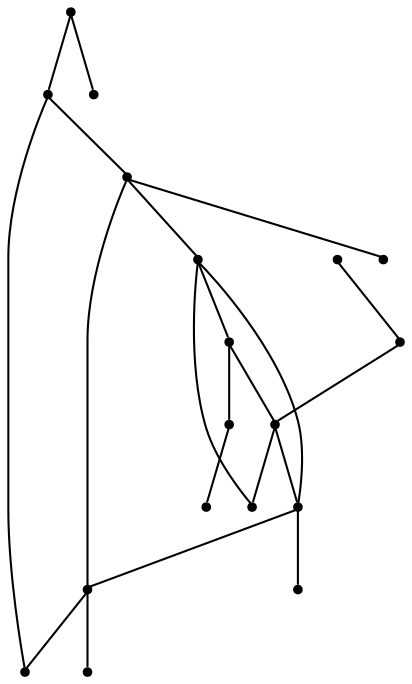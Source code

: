 graph {
  node [shape=point,comment="{\"directed\":false,\"doi\":\"10.1007/11618058_39\",\"figure\":\"5\"}"]

  v0 [pos="1143.6001998546512,1740.254211425782"]
  v1 [pos="1068.586246366279,1777.754211425782"]
  v2 [pos="1218.6141533430232,1702.754211425782"]
  v3 [pos="993.572292877907,1740.254211425782"]
  v4 [pos="1068.5862463662788,1890.254211425782"]
  v5 [pos="881.0513626453488,1740.254211425782"]
  v6 [pos="993.5722928779069,1665.2542114257822"]
  v7 [pos="993.572292877907,1965.254211425782"]
  v8 [pos="993.5722928779069,2040.254211425782"]
  v9 [pos="731.0234556686047,1815.254211425782"]
  v10 [pos="881.0513626453488,1965.254211425782"]
  v11 [pos="881.0513626453488,2040.254211425782"]
  v12 [pos="843.5443859011629,1852.754211425782"]
  v13 [pos="768.5304324127907,1927.754211425782"]
  v14 [pos="712.2699672965116,1984.004211425782"]
  v15 [pos="656.0095021802326,2040.254211425782"]
  v16 [pos="656.0095021802325,1777.754211425782"]
  v17 [pos="580.9955486918604,1740.254211425782"]

  v0 -- v1 [id="-1",pos="1143.6001998546512,1740.254211425782 1068.586246366279,1777.754211425782 1068.586246366279,1777.754211425782 1068.586246366279,1777.754211425782"]
  v15 -- v14 [id="-2",pos="656.0095021802326,2040.254211425782 712.2699672965116,1984.004211425782 712.2699672965116,1984.004211425782 712.2699672965116,1984.004211425782"]
  v14 -- v13 [id="-3",pos="712.2699672965116,1984.004211425782 768.5304324127907,1927.754211425782 768.5304324127907,1927.754211425782 768.5304324127907,1927.754211425782"]
  v9 -- v16 [id="-4",pos="731.0234556686047,1815.254211425782 656.0095021802325,1777.754211425782 656.0095021802325,1777.754211425782 656.0095021802325,1777.754211425782"]
  v16 -- v17 [id="-5",pos="656.0095021802325,1777.754211425782 580.9955486918604,1740.254211425782 580.9955486918604,1740.254211425782 580.9955486918604,1740.254211425782"]
  v9 -- v13 [id="-6",pos="731.0234556686047,1815.254211425782 768.5304324127907,1927.754211425782 768.5304324127907,1927.754211425782 768.5304324127907,1927.754211425782"]
  v13 -- v12 [id="-9",pos="768.5304324127907,1927.754211425782 843.5443859011629,1852.754211425782 843.5443859011629,1852.754211425782 843.5443859011629,1852.754211425782"]
  v13 -- v10 [id="-10",pos="768.5304324127907,1927.754211425782 881.0513626453488,1965.254211425782 881.0513626453488,1965.254211425782 881.0513626453488,1965.254211425782"]
  v12 -- v5 [id="-14",pos="843.5443859011629,1852.754211425782 881.0513626453488,1740.254211425782 881.0513626453488,1740.254211425782 881.0513626453488,1740.254211425782"]
  v10 -- v11 [id="-15",pos="881.0513626453488,1965.254211425782 881.0513626453488,2040.254211425782 881.0513626453488,2040.254211425782 881.0513626453488,2040.254211425782"]
  v10 -- v7 [id="-16",pos="881.0513626453488,1965.254211425782 993.572292877907,1965.254211425782 993.572292877907,1965.254211425782 993.572292877907,1965.254211425782"]
  v5 -- v9 [id="-18",pos="881.0513626453488,1740.254211425782 731.0234556686047,1815.254211425782 731.0234556686047,1815.254211425782 731.0234556686047,1815.254211425782"]
  v5 -- v10 [id="-19",pos="881.0513626453488,1740.254211425782 881.0513626453488,1965.254211425782 881.0513626453488,1965.254211425782 881.0513626453488,1965.254211425782"]
  v7 -- v4 [id="-21",pos="993.572292877907,1965.254211425782 1068.5862463662788,1890.254211425782 1068.5862463662788,1890.254211425782 1068.5862463662788,1890.254211425782"]
  v7 -- v3 [id="-22",pos="993.572292877907,1965.254211425782 993.572292877907,1740.254211425782 993.572292877907,1740.254211425782 993.572292877907,1740.254211425782"]
  v7 -- v8 [id="-23",pos="993.572292877907,1965.254211425782 993.5722928779069,2040.254211425782 993.5722928779069,2040.254211425782 993.5722928779069,2040.254211425782"]
  v3 -- v6 [id="-25",pos="993.572292877907,1740.254211425782 993.5722928779069,1665.2542114257822 993.5722928779069,1665.2542114257822 993.5722928779069,1665.2542114257822"]
  v3 -- v5 [id="-26",pos="993.572292877907,1740.254211425782 881.0513626453488,1740.254211425782 881.0513626453488,1740.254211425782 881.0513626453488,1740.254211425782"]
  v4 -- v1 [id="-28",pos="1068.5862463662788,1890.254211425782 1068.586246366279,1777.754211425782 1068.586246366279,1777.754211425782 1068.586246366279,1777.754211425782"]
  v0 -- v2 [id="-30",pos="1143.6001998546512,1740.254211425782 1218.6141533430232,1702.754211425782 1218.6141533430232,1702.754211425782 1218.6141533430232,1702.754211425782"]
  v1 -- v3 [id="-31",pos="1068.586246366279,1777.754211425782 993.572292877907,1740.254211425782 993.572292877907,1740.254211425782 993.572292877907,1740.254211425782"]
}